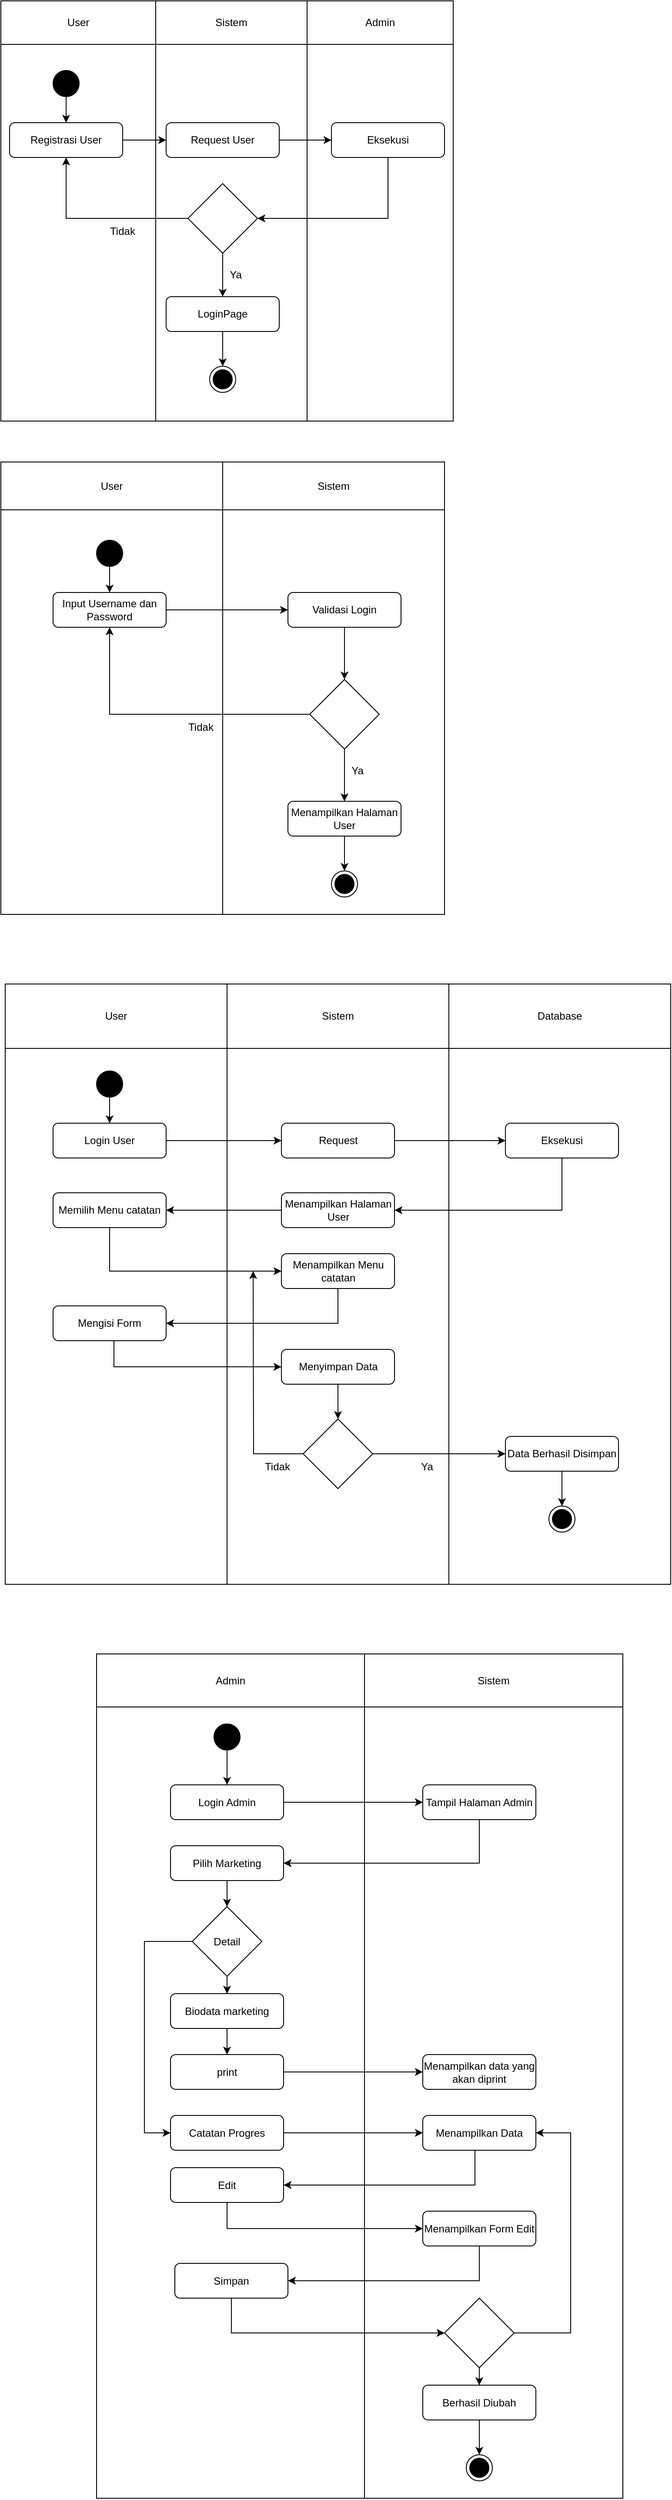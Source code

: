 <mxfile version="20.8.22" type="github">
  <diagram name="Page-1" id="qvWM1OvtlhQg1NueCVtJ">
    <mxGraphModel dx="1572" dy="723" grid="1" gridSize="10" guides="1" tooltips="1" connect="1" arrows="1" fold="1" page="1" pageScale="1" pageWidth="850" pageHeight="1100" math="0" shadow="0">
      <root>
        <mxCell id="0" />
        <mxCell id="1" parent="0" />
        <mxCell id="56UlqeOueoB-I-3EqVoc-29" value="" style="shape=table;startSize=0;container=1;collapsible=0;childLayout=tableLayout;" parent="1" vertex="1">
          <mxGeometry width="520" height="483" as="geometry" />
        </mxCell>
        <mxCell id="56UlqeOueoB-I-3EqVoc-30" value="" style="shape=tableRow;horizontal=0;startSize=0;swimlaneHead=0;swimlaneBody=0;strokeColor=inherit;top=0;left=0;bottom=0;right=0;collapsible=0;dropTarget=0;fillColor=none;points=[[0,0.5],[1,0.5]];portConstraint=eastwest;" parent="56UlqeOueoB-I-3EqVoc-29" vertex="1">
          <mxGeometry width="520" height="50" as="geometry" />
        </mxCell>
        <mxCell id="56UlqeOueoB-I-3EqVoc-31" value="User" style="shape=partialRectangle;html=1;whiteSpace=wrap;connectable=0;strokeColor=inherit;overflow=hidden;fillColor=none;top=0;left=0;bottom=0;right=0;pointerEvents=1;" parent="56UlqeOueoB-I-3EqVoc-30" vertex="1">
          <mxGeometry width="178" height="50" as="geometry">
            <mxRectangle width="178" height="50" as="alternateBounds" />
          </mxGeometry>
        </mxCell>
        <mxCell id="56UlqeOueoB-I-3EqVoc-32" value="Sistem" style="shape=partialRectangle;html=1;whiteSpace=wrap;connectable=0;strokeColor=inherit;overflow=hidden;fillColor=none;top=0;left=0;bottom=0;right=0;pointerEvents=1;" parent="56UlqeOueoB-I-3EqVoc-30" vertex="1">
          <mxGeometry x="178" width="174" height="50" as="geometry">
            <mxRectangle width="174" height="50" as="alternateBounds" />
          </mxGeometry>
        </mxCell>
        <mxCell id="56UlqeOueoB-I-3EqVoc-33" value="Admin" style="shape=partialRectangle;html=1;whiteSpace=wrap;connectable=0;strokeColor=inherit;overflow=hidden;fillColor=none;top=0;left=0;bottom=0;right=0;pointerEvents=1;" parent="56UlqeOueoB-I-3EqVoc-30" vertex="1">
          <mxGeometry x="352" width="168" height="50" as="geometry">
            <mxRectangle width="168" height="50" as="alternateBounds" />
          </mxGeometry>
        </mxCell>
        <mxCell id="56UlqeOueoB-I-3EqVoc-34" value="" style="shape=tableRow;horizontal=0;startSize=0;swimlaneHead=0;swimlaneBody=0;strokeColor=inherit;top=0;left=0;bottom=0;right=0;collapsible=0;dropTarget=0;fillColor=none;points=[[0,0.5],[1,0.5]];portConstraint=eastwest;" parent="56UlqeOueoB-I-3EqVoc-29" vertex="1">
          <mxGeometry y="50" width="520" height="433" as="geometry" />
        </mxCell>
        <mxCell id="56UlqeOueoB-I-3EqVoc-35" value="" style="shape=partialRectangle;html=1;whiteSpace=wrap;connectable=0;strokeColor=inherit;overflow=hidden;fillColor=none;top=0;left=0;bottom=0;right=0;pointerEvents=1;" parent="56UlqeOueoB-I-3EqVoc-34" vertex="1">
          <mxGeometry width="178" height="433" as="geometry">
            <mxRectangle width="178" height="433" as="alternateBounds" />
          </mxGeometry>
        </mxCell>
        <mxCell id="56UlqeOueoB-I-3EqVoc-36" value="" style="shape=partialRectangle;html=1;whiteSpace=wrap;connectable=0;strokeColor=inherit;overflow=hidden;fillColor=none;top=0;left=0;bottom=0;right=0;pointerEvents=1;" parent="56UlqeOueoB-I-3EqVoc-34" vertex="1">
          <mxGeometry x="178" width="174" height="433" as="geometry">
            <mxRectangle width="174" height="433" as="alternateBounds" />
          </mxGeometry>
        </mxCell>
        <mxCell id="56UlqeOueoB-I-3EqVoc-37" value="" style="shape=partialRectangle;html=1;whiteSpace=wrap;connectable=0;strokeColor=inherit;overflow=hidden;fillColor=none;top=0;left=0;bottom=0;right=0;pointerEvents=1;" parent="56UlqeOueoB-I-3EqVoc-34" vertex="1">
          <mxGeometry x="352" width="168" height="433" as="geometry">
            <mxRectangle width="168" height="433" as="alternateBounds" />
          </mxGeometry>
        </mxCell>
        <mxCell id="56UlqeOueoB-I-3EqVoc-42" style="edgeStyle=orthogonalEdgeStyle;rounded=0;orthogonalLoop=1;jettySize=auto;html=1;exitX=0.5;exitY=1;exitDx=0;exitDy=0;entryX=0.5;entryY=0;entryDx=0;entryDy=0;" parent="1" source="56UlqeOueoB-I-3EqVoc-38" target="56UlqeOueoB-I-3EqVoc-41" edge="1">
          <mxGeometry relative="1" as="geometry" />
        </mxCell>
        <mxCell id="56UlqeOueoB-I-3EqVoc-38" value="" style="ellipse;fillColor=strokeColor;" parent="1" vertex="1">
          <mxGeometry x="60" y="80" width="30" height="30" as="geometry" />
        </mxCell>
        <mxCell id="56UlqeOueoB-I-3EqVoc-47" style="edgeStyle=orthogonalEdgeStyle;rounded=0;orthogonalLoop=1;jettySize=auto;html=1;exitX=1;exitY=0.5;exitDx=0;exitDy=0;entryX=0;entryY=0.5;entryDx=0;entryDy=0;" parent="1" source="56UlqeOueoB-I-3EqVoc-41" target="56UlqeOueoB-I-3EqVoc-46" edge="1">
          <mxGeometry relative="1" as="geometry" />
        </mxCell>
        <mxCell id="56UlqeOueoB-I-3EqVoc-41" value="Registrasi User" style="rounded=1;whiteSpace=wrap;html=1;" parent="1" vertex="1">
          <mxGeometry x="10" y="140" width="130" height="40" as="geometry" />
        </mxCell>
        <mxCell id="56UlqeOueoB-I-3EqVoc-49" style="edgeStyle=orthogonalEdgeStyle;rounded=0;orthogonalLoop=1;jettySize=auto;html=1;exitX=1;exitY=0.5;exitDx=0;exitDy=0;entryX=0;entryY=0.5;entryDx=0;entryDy=0;" parent="1" source="56UlqeOueoB-I-3EqVoc-46" target="56UlqeOueoB-I-3EqVoc-48" edge="1">
          <mxGeometry relative="1" as="geometry" />
        </mxCell>
        <mxCell id="56UlqeOueoB-I-3EqVoc-46" value="Request User" style="rounded=1;whiteSpace=wrap;html=1;" parent="1" vertex="1">
          <mxGeometry x="190" y="140" width="130" height="40" as="geometry" />
        </mxCell>
        <mxCell id="56UlqeOueoB-I-3EqVoc-51" style="edgeStyle=orthogonalEdgeStyle;rounded=0;orthogonalLoop=1;jettySize=auto;html=1;exitX=0.5;exitY=1;exitDx=0;exitDy=0;entryX=1;entryY=0.5;entryDx=0;entryDy=0;" parent="1" source="56UlqeOueoB-I-3EqVoc-48" target="56UlqeOueoB-I-3EqVoc-50" edge="1">
          <mxGeometry relative="1" as="geometry" />
        </mxCell>
        <mxCell id="56UlqeOueoB-I-3EqVoc-48" value="Eksekusi" style="rounded=1;whiteSpace=wrap;html=1;" parent="1" vertex="1">
          <mxGeometry x="380" y="140" width="130" height="40" as="geometry" />
        </mxCell>
        <mxCell id="56UlqeOueoB-I-3EqVoc-52" style="edgeStyle=orthogonalEdgeStyle;rounded=0;orthogonalLoop=1;jettySize=auto;html=1;exitX=0;exitY=0.5;exitDx=0;exitDy=0;entryX=0.5;entryY=1;entryDx=0;entryDy=0;" parent="1" source="56UlqeOueoB-I-3EqVoc-50" target="56UlqeOueoB-I-3EqVoc-41" edge="1">
          <mxGeometry relative="1" as="geometry" />
        </mxCell>
        <mxCell id="56UlqeOueoB-I-3EqVoc-54" style="edgeStyle=orthogonalEdgeStyle;rounded=0;orthogonalLoop=1;jettySize=auto;html=1;exitX=0.5;exitY=1;exitDx=0;exitDy=0;entryX=0.5;entryY=0;entryDx=0;entryDy=0;" parent="1" source="56UlqeOueoB-I-3EqVoc-50" target="56UlqeOueoB-I-3EqVoc-57" edge="1">
          <mxGeometry relative="1" as="geometry">
            <mxPoint x="255" y="350" as="targetPoint" />
          </mxGeometry>
        </mxCell>
        <mxCell id="56UlqeOueoB-I-3EqVoc-50" value="" style="rhombus;whiteSpace=wrap;html=1;" parent="1" vertex="1">
          <mxGeometry x="215" y="210" width="80" height="80" as="geometry" />
        </mxCell>
        <mxCell id="56UlqeOueoB-I-3EqVoc-55" value="Ya" style="text;html=1;strokeColor=none;fillColor=none;align=center;verticalAlign=middle;whiteSpace=wrap;rounded=0;" parent="1" vertex="1">
          <mxGeometry x="240" y="300" width="60" height="30" as="geometry" />
        </mxCell>
        <mxCell id="56UlqeOueoB-I-3EqVoc-56" value="Tidak" style="text;html=1;strokeColor=none;fillColor=none;align=center;verticalAlign=middle;whiteSpace=wrap;rounded=0;" parent="1" vertex="1">
          <mxGeometry x="110" y="250" width="60" height="30" as="geometry" />
        </mxCell>
        <mxCell id="56UlqeOueoB-I-3EqVoc-59" style="edgeStyle=orthogonalEdgeStyle;rounded=0;orthogonalLoop=1;jettySize=auto;html=1;exitX=0.5;exitY=1;exitDx=0;exitDy=0;entryX=0.5;entryY=0;entryDx=0;entryDy=0;" parent="1" source="56UlqeOueoB-I-3EqVoc-57" target="56UlqeOueoB-I-3EqVoc-58" edge="1">
          <mxGeometry relative="1" as="geometry" />
        </mxCell>
        <mxCell id="56UlqeOueoB-I-3EqVoc-57" value="LoginPage" style="rounded=1;whiteSpace=wrap;html=1;" parent="1" vertex="1">
          <mxGeometry x="190" y="340" width="130" height="40" as="geometry" />
        </mxCell>
        <mxCell id="56UlqeOueoB-I-3EqVoc-58" value="" style="ellipse;html=1;shape=endState;fillColor=strokeColor;" parent="1" vertex="1">
          <mxGeometry x="240" y="420" width="30" height="30" as="geometry" />
        </mxCell>
        <mxCell id="uEY4NltsGnFyYY0y2aG_-11" value="" style="shape=table;startSize=0;container=1;collapsible=0;childLayout=tableLayout;" parent="1" vertex="1">
          <mxGeometry y="530" width="510" height="520" as="geometry" />
        </mxCell>
        <mxCell id="uEY4NltsGnFyYY0y2aG_-12" value="" style="shape=tableRow;horizontal=0;startSize=0;swimlaneHead=0;swimlaneBody=0;strokeColor=inherit;top=0;left=0;bottom=0;right=0;collapsible=0;dropTarget=0;fillColor=none;points=[[0,0.5],[1,0.5]];portConstraint=eastwest;" parent="uEY4NltsGnFyYY0y2aG_-11" vertex="1">
          <mxGeometry width="510" height="55" as="geometry" />
        </mxCell>
        <mxCell id="uEY4NltsGnFyYY0y2aG_-13" value="User" style="shape=partialRectangle;html=1;whiteSpace=wrap;connectable=0;strokeColor=inherit;overflow=hidden;fillColor=none;top=0;left=0;bottom=0;right=0;pointerEvents=1;" parent="uEY4NltsGnFyYY0y2aG_-12" vertex="1">
          <mxGeometry width="255" height="55" as="geometry">
            <mxRectangle width="255" height="55" as="alternateBounds" />
          </mxGeometry>
        </mxCell>
        <mxCell id="uEY4NltsGnFyYY0y2aG_-14" value="Sistem" style="shape=partialRectangle;html=1;whiteSpace=wrap;connectable=0;strokeColor=inherit;overflow=hidden;fillColor=none;top=0;left=0;bottom=0;right=0;pointerEvents=1;" parent="uEY4NltsGnFyYY0y2aG_-12" vertex="1">
          <mxGeometry x="255" width="255" height="55" as="geometry">
            <mxRectangle width="255" height="55" as="alternateBounds" />
          </mxGeometry>
        </mxCell>
        <mxCell id="uEY4NltsGnFyYY0y2aG_-15" value="" style="shape=tableRow;horizontal=0;startSize=0;swimlaneHead=0;swimlaneBody=0;strokeColor=inherit;top=0;left=0;bottom=0;right=0;collapsible=0;dropTarget=0;fillColor=none;points=[[0,0.5],[1,0.5]];portConstraint=eastwest;" parent="uEY4NltsGnFyYY0y2aG_-11" vertex="1">
          <mxGeometry y="55" width="510" height="465" as="geometry" />
        </mxCell>
        <mxCell id="uEY4NltsGnFyYY0y2aG_-16" value="" style="shape=partialRectangle;html=1;whiteSpace=wrap;connectable=0;strokeColor=inherit;overflow=hidden;fillColor=none;top=0;left=0;bottom=0;right=0;pointerEvents=1;" parent="uEY4NltsGnFyYY0y2aG_-15" vertex="1">
          <mxGeometry width="255" height="465" as="geometry">
            <mxRectangle width="255" height="465" as="alternateBounds" />
          </mxGeometry>
        </mxCell>
        <mxCell id="uEY4NltsGnFyYY0y2aG_-17" value="" style="shape=partialRectangle;html=1;whiteSpace=wrap;connectable=0;strokeColor=inherit;overflow=hidden;fillColor=none;top=0;left=0;bottom=0;right=0;pointerEvents=1;" parent="uEY4NltsGnFyYY0y2aG_-15" vertex="1">
          <mxGeometry x="255" width="255" height="465" as="geometry">
            <mxRectangle width="255" height="465" as="alternateBounds" />
          </mxGeometry>
        </mxCell>
        <mxCell id="uEY4NltsGnFyYY0y2aG_-20" style="edgeStyle=orthogonalEdgeStyle;rounded=0;orthogonalLoop=1;jettySize=auto;html=1;exitX=0.5;exitY=1;exitDx=0;exitDy=0;entryX=0.5;entryY=0;entryDx=0;entryDy=0;" parent="1" source="uEY4NltsGnFyYY0y2aG_-18" target="uEY4NltsGnFyYY0y2aG_-19" edge="1">
          <mxGeometry relative="1" as="geometry" />
        </mxCell>
        <mxCell id="uEY4NltsGnFyYY0y2aG_-18" value="" style="ellipse;fillColor=strokeColor;" parent="1" vertex="1">
          <mxGeometry x="110" y="620" width="30" height="30" as="geometry" />
        </mxCell>
        <mxCell id="uEY4NltsGnFyYY0y2aG_-19" value="Input Username dan Password" style="rounded=1;whiteSpace=wrap;html=1;" parent="1" vertex="1">
          <mxGeometry x="60" y="680" width="130" height="40" as="geometry" />
        </mxCell>
        <mxCell id="uEY4NltsGnFyYY0y2aG_-24" style="edgeStyle=orthogonalEdgeStyle;rounded=0;orthogonalLoop=1;jettySize=auto;html=1;exitX=1;exitY=0.5;exitDx=0;exitDy=0;" parent="1" source="uEY4NltsGnFyYY0y2aG_-19" target="uEY4NltsGnFyYY0y2aG_-23" edge="1">
          <mxGeometry relative="1" as="geometry">
            <mxPoint x="190" y="780" as="sourcePoint" />
          </mxGeometry>
        </mxCell>
        <mxCell id="uEY4NltsGnFyYY0y2aG_-26" style="edgeStyle=orthogonalEdgeStyle;rounded=0;orthogonalLoop=1;jettySize=auto;html=1;exitX=0.5;exitY=1;exitDx=0;exitDy=0;" parent="1" source="uEY4NltsGnFyYY0y2aG_-23" target="uEY4NltsGnFyYY0y2aG_-25" edge="1">
          <mxGeometry relative="1" as="geometry" />
        </mxCell>
        <mxCell id="uEY4NltsGnFyYY0y2aG_-23" value="Validasi Login" style="rounded=1;whiteSpace=wrap;html=1;" parent="1" vertex="1">
          <mxGeometry x="330" y="680" width="130" height="40" as="geometry" />
        </mxCell>
        <mxCell id="uEY4NltsGnFyYY0y2aG_-27" style="edgeStyle=orthogonalEdgeStyle;rounded=0;orthogonalLoop=1;jettySize=auto;html=1;exitX=0;exitY=0.5;exitDx=0;exitDy=0;entryX=0.5;entryY=1;entryDx=0;entryDy=0;" parent="1" source="uEY4NltsGnFyYY0y2aG_-25" target="uEY4NltsGnFyYY0y2aG_-19" edge="1">
          <mxGeometry relative="1" as="geometry" />
        </mxCell>
        <mxCell id="uEY4NltsGnFyYY0y2aG_-29" style="edgeStyle=orthogonalEdgeStyle;rounded=0;orthogonalLoop=1;jettySize=auto;html=1;exitX=0.5;exitY=1;exitDx=0;exitDy=0;entryX=0.5;entryY=0;entryDx=0;entryDy=0;" parent="1" source="uEY4NltsGnFyYY0y2aG_-25" target="uEY4NltsGnFyYY0y2aG_-28" edge="1">
          <mxGeometry relative="1" as="geometry" />
        </mxCell>
        <mxCell id="uEY4NltsGnFyYY0y2aG_-25" value="" style="rhombus;whiteSpace=wrap;html=1;" parent="1" vertex="1">
          <mxGeometry x="355" y="780" width="80" height="80" as="geometry" />
        </mxCell>
        <mxCell id="hxMTRhEPYF77uvNA8j2I-38" style="edgeStyle=orthogonalEdgeStyle;rounded=0;orthogonalLoop=1;jettySize=auto;html=1;entryX=0.5;entryY=0;entryDx=0;entryDy=0;" edge="1" parent="1" source="uEY4NltsGnFyYY0y2aG_-28" target="hxMTRhEPYF77uvNA8j2I-37">
          <mxGeometry relative="1" as="geometry" />
        </mxCell>
        <mxCell id="uEY4NltsGnFyYY0y2aG_-28" value="Menampilkan Halaman User" style="rounded=1;whiteSpace=wrap;html=1;" parent="1" vertex="1">
          <mxGeometry x="330" y="920" width="130" height="40" as="geometry" />
        </mxCell>
        <mxCell id="uEY4NltsGnFyYY0y2aG_-30" value="Tidak" style="text;html=1;strokeColor=none;fillColor=none;align=center;verticalAlign=middle;whiteSpace=wrap;rounded=0;" parent="1" vertex="1">
          <mxGeometry x="200" y="820" width="60" height="30" as="geometry" />
        </mxCell>
        <mxCell id="uEY4NltsGnFyYY0y2aG_-31" value="Ya" style="text;html=1;strokeColor=none;fillColor=none;align=center;verticalAlign=middle;whiteSpace=wrap;rounded=0;" parent="1" vertex="1">
          <mxGeometry x="380" y="870" width="60" height="30" as="geometry" />
        </mxCell>
        <mxCell id="hxMTRhEPYF77uvNA8j2I-2" value="" style="shape=table;startSize=0;container=1;collapsible=0;childLayout=tableLayout;shadow=0;" vertex="1" parent="1">
          <mxGeometry x="5" y="1130" width="765" height="690" as="geometry" />
        </mxCell>
        <mxCell id="hxMTRhEPYF77uvNA8j2I-3" value="" style="shape=tableRow;horizontal=0;startSize=0;swimlaneHead=0;swimlaneBody=0;strokeColor=inherit;top=0;left=0;bottom=0;right=0;collapsible=0;dropTarget=0;fillColor=none;points=[[0,0.5],[1,0.5]];portConstraint=eastwest;shadow=0;" vertex="1" parent="hxMTRhEPYF77uvNA8j2I-2">
          <mxGeometry width="765" height="74" as="geometry" />
        </mxCell>
        <mxCell id="hxMTRhEPYF77uvNA8j2I-4" value="User" style="shape=partialRectangle;html=1;whiteSpace=wrap;connectable=0;strokeColor=inherit;overflow=hidden;fillColor=none;top=0;left=0;bottom=0;right=0;pointerEvents=1;shadow=0;" vertex="1" parent="hxMTRhEPYF77uvNA8j2I-3">
          <mxGeometry width="255" height="74" as="geometry">
            <mxRectangle width="255" height="74" as="alternateBounds" />
          </mxGeometry>
        </mxCell>
        <mxCell id="hxMTRhEPYF77uvNA8j2I-5" value="Sistem" style="shape=partialRectangle;html=1;whiteSpace=wrap;connectable=0;strokeColor=inherit;overflow=hidden;fillColor=none;top=0;left=0;bottom=0;right=0;pointerEvents=1;shadow=0;" vertex="1" parent="hxMTRhEPYF77uvNA8j2I-3">
          <mxGeometry x="255" width="255" height="74" as="geometry">
            <mxRectangle width="255" height="74" as="alternateBounds" />
          </mxGeometry>
        </mxCell>
        <mxCell id="hxMTRhEPYF77uvNA8j2I-12" value="Database" style="shape=partialRectangle;html=1;whiteSpace=wrap;connectable=0;strokeColor=inherit;overflow=hidden;fillColor=none;top=0;left=0;bottom=0;right=0;pointerEvents=1;shadow=0;" vertex="1" parent="hxMTRhEPYF77uvNA8j2I-3">
          <mxGeometry x="510" width="255" height="74" as="geometry">
            <mxRectangle width="255" height="74" as="alternateBounds" />
          </mxGeometry>
        </mxCell>
        <mxCell id="hxMTRhEPYF77uvNA8j2I-6" value="" style="shape=tableRow;horizontal=0;startSize=0;swimlaneHead=0;swimlaneBody=0;strokeColor=inherit;top=0;left=0;bottom=0;right=0;collapsible=0;dropTarget=0;fillColor=none;points=[[0,0.5],[1,0.5]];portConstraint=eastwest;shadow=0;" vertex="1" parent="hxMTRhEPYF77uvNA8j2I-2">
          <mxGeometry y="74" width="765" height="616" as="geometry" />
        </mxCell>
        <mxCell id="hxMTRhEPYF77uvNA8j2I-7" value="" style="shape=partialRectangle;html=1;whiteSpace=wrap;connectable=0;strokeColor=inherit;overflow=hidden;fillColor=none;top=0;left=0;bottom=0;right=0;pointerEvents=1;shadow=0;" vertex="1" parent="hxMTRhEPYF77uvNA8j2I-6">
          <mxGeometry width="255" height="616" as="geometry">
            <mxRectangle width="255" height="616" as="alternateBounds" />
          </mxGeometry>
        </mxCell>
        <mxCell id="hxMTRhEPYF77uvNA8j2I-8" value="" style="shape=partialRectangle;html=1;whiteSpace=wrap;connectable=0;strokeColor=inherit;overflow=hidden;fillColor=none;top=0;left=0;bottom=0;right=0;pointerEvents=1;shadow=0;" vertex="1" parent="hxMTRhEPYF77uvNA8j2I-6">
          <mxGeometry x="255" width="255" height="616" as="geometry">
            <mxRectangle width="255" height="616" as="alternateBounds" />
          </mxGeometry>
        </mxCell>
        <mxCell id="hxMTRhEPYF77uvNA8j2I-13" style="shape=partialRectangle;html=1;whiteSpace=wrap;connectable=0;strokeColor=inherit;overflow=hidden;fillColor=none;top=0;left=0;bottom=0;right=0;pointerEvents=1;shadow=0;" vertex="1" parent="hxMTRhEPYF77uvNA8j2I-6">
          <mxGeometry x="510" width="255" height="616" as="geometry">
            <mxRectangle width="255" height="616" as="alternateBounds" />
          </mxGeometry>
        </mxCell>
        <mxCell id="hxMTRhEPYF77uvNA8j2I-11" style="edgeStyle=orthogonalEdgeStyle;rounded=0;orthogonalLoop=1;jettySize=auto;html=1;exitX=0.5;exitY=1;exitDx=0;exitDy=0;entryX=0.5;entryY=0;entryDx=0;entryDy=0;shadow=0;" edge="1" parent="1" source="hxMTRhEPYF77uvNA8j2I-9" target="hxMTRhEPYF77uvNA8j2I-10">
          <mxGeometry relative="1" as="geometry" />
        </mxCell>
        <mxCell id="hxMTRhEPYF77uvNA8j2I-9" value="" style="ellipse;fillColor=strokeColor;shadow=0;" vertex="1" parent="1">
          <mxGeometry x="110" y="1230" width="30" height="30" as="geometry" />
        </mxCell>
        <mxCell id="hxMTRhEPYF77uvNA8j2I-15" style="edgeStyle=orthogonalEdgeStyle;rounded=0;orthogonalLoop=1;jettySize=auto;html=1;exitX=1;exitY=0.5;exitDx=0;exitDy=0;shadow=0;" edge="1" parent="1" source="hxMTRhEPYF77uvNA8j2I-10" target="hxMTRhEPYF77uvNA8j2I-14">
          <mxGeometry relative="1" as="geometry" />
        </mxCell>
        <mxCell id="hxMTRhEPYF77uvNA8j2I-10" value="Login User" style="rounded=1;whiteSpace=wrap;html=1;shadow=0;" vertex="1" parent="1">
          <mxGeometry x="60" y="1290" width="130" height="40" as="geometry" />
        </mxCell>
        <mxCell id="hxMTRhEPYF77uvNA8j2I-17" style="edgeStyle=orthogonalEdgeStyle;rounded=0;orthogonalLoop=1;jettySize=auto;html=1;entryX=0;entryY=0.5;entryDx=0;entryDy=0;shadow=0;" edge="1" parent="1" source="hxMTRhEPYF77uvNA8j2I-14" target="hxMTRhEPYF77uvNA8j2I-16">
          <mxGeometry relative="1" as="geometry" />
        </mxCell>
        <mxCell id="hxMTRhEPYF77uvNA8j2I-14" value="Request" style="rounded=1;whiteSpace=wrap;html=1;shadow=0;" vertex="1" parent="1">
          <mxGeometry x="322.5" y="1290" width="130" height="40" as="geometry" />
        </mxCell>
        <mxCell id="hxMTRhEPYF77uvNA8j2I-19" style="edgeStyle=orthogonalEdgeStyle;rounded=0;orthogonalLoop=1;jettySize=auto;html=1;entryX=1;entryY=0.5;entryDx=0;entryDy=0;shadow=0;" edge="1" parent="1" source="hxMTRhEPYF77uvNA8j2I-16" target="hxMTRhEPYF77uvNA8j2I-18">
          <mxGeometry relative="1" as="geometry">
            <Array as="points">
              <mxPoint x="645" y="1390" />
            </Array>
          </mxGeometry>
        </mxCell>
        <mxCell id="hxMTRhEPYF77uvNA8j2I-16" value="Eksekusi" style="rounded=1;whiteSpace=wrap;html=1;shadow=0;" vertex="1" parent="1">
          <mxGeometry x="580" y="1290" width="130" height="40" as="geometry" />
        </mxCell>
        <mxCell id="hxMTRhEPYF77uvNA8j2I-21" style="edgeStyle=orthogonalEdgeStyle;rounded=0;orthogonalLoop=1;jettySize=auto;html=1;exitX=0;exitY=0.5;exitDx=0;exitDy=0;entryX=1;entryY=0.5;entryDx=0;entryDy=0;shadow=0;" edge="1" parent="1" source="hxMTRhEPYF77uvNA8j2I-18" target="hxMTRhEPYF77uvNA8j2I-20">
          <mxGeometry relative="1" as="geometry" />
        </mxCell>
        <mxCell id="hxMTRhEPYF77uvNA8j2I-18" value="Menampilkan Halaman User" style="rounded=1;whiteSpace=wrap;html=1;shadow=0;" vertex="1" parent="1">
          <mxGeometry x="322.5" y="1370" width="130" height="40" as="geometry" />
        </mxCell>
        <mxCell id="hxMTRhEPYF77uvNA8j2I-23" style="edgeStyle=orthogonalEdgeStyle;rounded=0;orthogonalLoop=1;jettySize=auto;html=1;entryX=0;entryY=0.5;entryDx=0;entryDy=0;shadow=0;" edge="1" parent="1" source="hxMTRhEPYF77uvNA8j2I-20" target="hxMTRhEPYF77uvNA8j2I-22">
          <mxGeometry relative="1" as="geometry">
            <Array as="points">
              <mxPoint x="125" y="1460" />
            </Array>
          </mxGeometry>
        </mxCell>
        <mxCell id="hxMTRhEPYF77uvNA8j2I-20" value="Memilih Menu catatan" style="rounded=1;whiteSpace=wrap;html=1;shadow=0;" vertex="1" parent="1">
          <mxGeometry x="60" y="1370" width="130" height="40" as="geometry" />
        </mxCell>
        <mxCell id="hxMTRhEPYF77uvNA8j2I-25" style="edgeStyle=orthogonalEdgeStyle;rounded=0;orthogonalLoop=1;jettySize=auto;html=1;exitX=0.5;exitY=1;exitDx=0;exitDy=0;entryX=1;entryY=0.5;entryDx=0;entryDy=0;shadow=0;" edge="1" parent="1" source="hxMTRhEPYF77uvNA8j2I-22" target="hxMTRhEPYF77uvNA8j2I-24">
          <mxGeometry relative="1" as="geometry" />
        </mxCell>
        <mxCell id="hxMTRhEPYF77uvNA8j2I-22" value="Menampilkan Menu catatan" style="rounded=1;whiteSpace=wrap;html=1;shadow=0;" vertex="1" parent="1">
          <mxGeometry x="322.5" y="1440" width="130" height="40" as="geometry" />
        </mxCell>
        <mxCell id="hxMTRhEPYF77uvNA8j2I-27" style="edgeStyle=orthogonalEdgeStyle;rounded=0;orthogonalLoop=1;jettySize=auto;html=1;entryX=0;entryY=0.5;entryDx=0;entryDy=0;shadow=0;" edge="1" parent="1" source="hxMTRhEPYF77uvNA8j2I-24" target="hxMTRhEPYF77uvNA8j2I-28">
          <mxGeometry relative="1" as="geometry">
            <Array as="points">
              <mxPoint x="130" y="1570" />
            </Array>
          </mxGeometry>
        </mxCell>
        <mxCell id="hxMTRhEPYF77uvNA8j2I-24" value="Mengisi Form" style="rounded=1;whiteSpace=wrap;html=1;shadow=0;" vertex="1" parent="1">
          <mxGeometry x="60" y="1500" width="130" height="40" as="geometry" />
        </mxCell>
        <mxCell id="hxMTRhEPYF77uvNA8j2I-30" style="edgeStyle=orthogonalEdgeStyle;rounded=0;orthogonalLoop=1;jettySize=auto;html=1;shadow=0;" edge="1" parent="1" source="hxMTRhEPYF77uvNA8j2I-26">
          <mxGeometry relative="1" as="geometry">
            <mxPoint x="290" y="1460" as="targetPoint" />
          </mxGeometry>
        </mxCell>
        <mxCell id="hxMTRhEPYF77uvNA8j2I-32" style="edgeStyle=orthogonalEdgeStyle;rounded=0;orthogonalLoop=1;jettySize=auto;html=1;shadow=0;" edge="1" parent="1" source="hxMTRhEPYF77uvNA8j2I-26" target="hxMTRhEPYF77uvNA8j2I-31">
          <mxGeometry relative="1" as="geometry" />
        </mxCell>
        <mxCell id="hxMTRhEPYF77uvNA8j2I-26" value="" style="rhombus;whiteSpace=wrap;html=1;shadow=0;" vertex="1" parent="1">
          <mxGeometry x="347.5" y="1630" width="80" height="80" as="geometry" />
        </mxCell>
        <mxCell id="hxMTRhEPYF77uvNA8j2I-29" style="edgeStyle=orthogonalEdgeStyle;rounded=0;orthogonalLoop=1;jettySize=auto;html=1;shadow=0;" edge="1" parent="1" source="hxMTRhEPYF77uvNA8j2I-28" target="hxMTRhEPYF77uvNA8j2I-26">
          <mxGeometry relative="1" as="geometry" />
        </mxCell>
        <mxCell id="hxMTRhEPYF77uvNA8j2I-28" value="Menyimpan Data" style="rounded=1;whiteSpace=wrap;html=1;shadow=0;" vertex="1" parent="1">
          <mxGeometry x="322.5" y="1550" width="130" height="40" as="geometry" />
        </mxCell>
        <mxCell id="hxMTRhEPYF77uvNA8j2I-34" style="edgeStyle=orthogonalEdgeStyle;rounded=0;orthogonalLoop=1;jettySize=auto;html=1;shadow=0;" edge="1" parent="1" source="hxMTRhEPYF77uvNA8j2I-31" target="hxMTRhEPYF77uvNA8j2I-33">
          <mxGeometry relative="1" as="geometry" />
        </mxCell>
        <mxCell id="hxMTRhEPYF77uvNA8j2I-31" value="Data Berhasil Disimpan" style="rounded=1;whiteSpace=wrap;html=1;shadow=0;" vertex="1" parent="1">
          <mxGeometry x="580" y="1650" width="130" height="40" as="geometry" />
        </mxCell>
        <mxCell id="hxMTRhEPYF77uvNA8j2I-33" value="" style="ellipse;html=1;shape=endState;fillColor=strokeColor;shadow=0;" vertex="1" parent="1">
          <mxGeometry x="630" y="1730" width="30" height="30" as="geometry" />
        </mxCell>
        <mxCell id="hxMTRhEPYF77uvNA8j2I-35" value="Tidak" style="text;html=1;strokeColor=none;fillColor=none;align=center;verticalAlign=middle;whiteSpace=wrap;rounded=0;shadow=0;" vertex="1" parent="1">
          <mxGeometry x="287.5" y="1670" width="60" height="30" as="geometry" />
        </mxCell>
        <mxCell id="hxMTRhEPYF77uvNA8j2I-36" value="Ya" style="text;html=1;strokeColor=none;fillColor=none;align=center;verticalAlign=middle;whiteSpace=wrap;rounded=0;shadow=0;" vertex="1" parent="1">
          <mxGeometry x="460" y="1670" width="60" height="30" as="geometry" />
        </mxCell>
        <mxCell id="hxMTRhEPYF77uvNA8j2I-37" value="" style="ellipse;html=1;shape=endState;fillColor=strokeColor;" vertex="1" parent="1">
          <mxGeometry x="380" y="1000" width="30" height="30" as="geometry" />
        </mxCell>
        <mxCell id="hxMTRhEPYF77uvNA8j2I-39" value="" style="shape=table;startSize=0;container=1;collapsible=0;childLayout=tableLayout;" vertex="1" parent="1">
          <mxGeometry x="110" y="1900" width="605" height="970.5" as="geometry" />
        </mxCell>
        <mxCell id="hxMTRhEPYF77uvNA8j2I-40" value="" style="shape=tableRow;horizontal=0;startSize=0;swimlaneHead=0;swimlaneBody=0;strokeColor=inherit;top=0;left=0;bottom=0;right=0;collapsible=0;dropTarget=0;fillColor=none;points=[[0,0.5],[1,0.5]];portConstraint=eastwest;" vertex="1" parent="hxMTRhEPYF77uvNA8j2I-39">
          <mxGeometry width="605" height="61" as="geometry" />
        </mxCell>
        <mxCell id="hxMTRhEPYF77uvNA8j2I-41" value="Admin" style="shape=partialRectangle;html=1;whiteSpace=wrap;connectable=0;strokeColor=inherit;overflow=hidden;fillColor=none;top=0;left=0;bottom=0;right=0;pointerEvents=1;" vertex="1" parent="hxMTRhEPYF77uvNA8j2I-40">
          <mxGeometry width="308" height="61" as="geometry">
            <mxRectangle width="308" height="61" as="alternateBounds" />
          </mxGeometry>
        </mxCell>
        <mxCell id="hxMTRhEPYF77uvNA8j2I-42" value="Sistem" style="shape=partialRectangle;html=1;whiteSpace=wrap;connectable=0;strokeColor=inherit;overflow=hidden;fillColor=none;top=0;left=0;bottom=0;right=0;pointerEvents=1;" vertex="1" parent="hxMTRhEPYF77uvNA8j2I-40">
          <mxGeometry x="308" width="297" height="61" as="geometry">
            <mxRectangle width="297" height="61" as="alternateBounds" />
          </mxGeometry>
        </mxCell>
        <mxCell id="hxMTRhEPYF77uvNA8j2I-43" value="" style="shape=tableRow;horizontal=0;startSize=0;swimlaneHead=0;swimlaneBody=0;strokeColor=inherit;top=0;left=0;bottom=0;right=0;collapsible=0;dropTarget=0;fillColor=none;points=[[0,0.5],[1,0.5]];portConstraint=eastwest;" vertex="1" parent="hxMTRhEPYF77uvNA8j2I-39">
          <mxGeometry y="61" width="605" height="910" as="geometry" />
        </mxCell>
        <mxCell id="hxMTRhEPYF77uvNA8j2I-44" value="" style="shape=partialRectangle;html=1;whiteSpace=wrap;connectable=0;strokeColor=inherit;overflow=hidden;fillColor=none;top=0;left=0;bottom=0;right=0;pointerEvents=1;" vertex="1" parent="hxMTRhEPYF77uvNA8j2I-43">
          <mxGeometry width="308" height="910" as="geometry">
            <mxRectangle width="308" height="910" as="alternateBounds" />
          </mxGeometry>
        </mxCell>
        <mxCell id="hxMTRhEPYF77uvNA8j2I-45" value="" style="shape=partialRectangle;html=1;whiteSpace=wrap;connectable=0;strokeColor=inherit;overflow=hidden;fillColor=none;top=0;left=0;bottom=0;right=0;pointerEvents=1;" vertex="1" parent="hxMTRhEPYF77uvNA8j2I-43">
          <mxGeometry x="308" width="297" height="910" as="geometry">
            <mxRectangle width="297" height="910" as="alternateBounds" />
          </mxGeometry>
        </mxCell>
        <mxCell id="hxMTRhEPYF77uvNA8j2I-48" style="edgeStyle=orthogonalEdgeStyle;rounded=0;sketch=0;orthogonalLoop=1;jettySize=auto;html=1;exitX=1;exitY=0.5;exitDx=0;exitDy=0;entryX=0.667;entryY=0.5;entryDx=0;entryDy=0;entryPerimeter=0;shadow=0;" edge="1" parent="1" source="hxMTRhEPYF77uvNA8j2I-9" target="hxMTRhEPYF77uvNA8j2I-9">
          <mxGeometry relative="1" as="geometry" />
        </mxCell>
        <mxCell id="hxMTRhEPYF77uvNA8j2I-51" style="edgeStyle=orthogonalEdgeStyle;rounded=0;sketch=0;orthogonalLoop=1;jettySize=auto;html=1;shadow=0;" edge="1" parent="1" source="hxMTRhEPYF77uvNA8j2I-49" target="hxMTRhEPYF77uvNA8j2I-50">
          <mxGeometry relative="1" as="geometry" />
        </mxCell>
        <mxCell id="hxMTRhEPYF77uvNA8j2I-49" value="" style="ellipse;fillColor=strokeColor;shadow=0;" vertex="1" parent="1">
          <mxGeometry x="245" y="1980.5" width="30" height="30" as="geometry" />
        </mxCell>
        <mxCell id="hxMTRhEPYF77uvNA8j2I-53" style="edgeStyle=orthogonalEdgeStyle;rounded=0;sketch=0;orthogonalLoop=1;jettySize=auto;html=1;shadow=0;" edge="1" parent="1" source="hxMTRhEPYF77uvNA8j2I-50" target="hxMTRhEPYF77uvNA8j2I-52">
          <mxGeometry relative="1" as="geometry" />
        </mxCell>
        <mxCell id="hxMTRhEPYF77uvNA8j2I-50" value="Login Admin" style="rounded=1;whiteSpace=wrap;html=1;shadow=0;" vertex="1" parent="1">
          <mxGeometry x="195" y="2050.5" width="130" height="40" as="geometry" />
        </mxCell>
        <mxCell id="hxMTRhEPYF77uvNA8j2I-55" style="edgeStyle=orthogonalEdgeStyle;rounded=0;sketch=0;orthogonalLoop=1;jettySize=auto;html=1;entryX=1;entryY=0.5;entryDx=0;entryDy=0;shadow=0;" edge="1" parent="1" source="hxMTRhEPYF77uvNA8j2I-52" target="hxMTRhEPYF77uvNA8j2I-54">
          <mxGeometry relative="1" as="geometry">
            <Array as="points">
              <mxPoint x="550" y="2140.5" />
            </Array>
          </mxGeometry>
        </mxCell>
        <mxCell id="hxMTRhEPYF77uvNA8j2I-52" value="Tampil Halaman Admin" style="rounded=1;whiteSpace=wrap;html=1;shadow=0;" vertex="1" parent="1">
          <mxGeometry x="485" y="2050.5" width="130" height="40" as="geometry" />
        </mxCell>
        <mxCell id="hxMTRhEPYF77uvNA8j2I-59" style="edgeStyle=orthogonalEdgeStyle;rounded=0;sketch=0;orthogonalLoop=1;jettySize=auto;html=1;entryX=0.5;entryY=0;entryDx=0;entryDy=0;shadow=0;" edge="1" parent="1" source="hxMTRhEPYF77uvNA8j2I-54">
          <mxGeometry relative="1" as="geometry">
            <mxPoint x="260" y="2190.5" as="targetPoint" />
          </mxGeometry>
        </mxCell>
        <mxCell id="hxMTRhEPYF77uvNA8j2I-54" value="Pilih Marketing" style="rounded=1;whiteSpace=wrap;html=1;shadow=0;" vertex="1" parent="1">
          <mxGeometry x="195" y="2120.5" width="130" height="40" as="geometry" />
        </mxCell>
        <mxCell id="hxMTRhEPYF77uvNA8j2I-58" style="edgeStyle=orthogonalEdgeStyle;rounded=0;sketch=0;orthogonalLoop=1;jettySize=auto;html=1;shadow=0;entryX=0.5;entryY=0;entryDx=0;entryDy=0;" edge="1" parent="1" source="hxMTRhEPYF77uvNA8j2I-62" target="hxMTRhEPYF77uvNA8j2I-60">
          <mxGeometry relative="1" as="geometry">
            <mxPoint x="325" y="2210.5" as="sourcePoint" />
            <Array as="points" />
          </mxGeometry>
        </mxCell>
        <mxCell id="hxMTRhEPYF77uvNA8j2I-57" value="Menampilkan data yang akan diprint" style="rounded=1;whiteSpace=wrap;html=1;shadow=0;" vertex="1" parent="1">
          <mxGeometry x="485" y="2360.5" width="130" height="40" as="geometry" />
        </mxCell>
        <mxCell id="hxMTRhEPYF77uvNA8j2I-69" style="edgeStyle=orthogonalEdgeStyle;rounded=0;sketch=0;orthogonalLoop=1;jettySize=auto;html=1;shadow=0;" edge="1" parent="1" source="hxMTRhEPYF77uvNA8j2I-70" target="hxMTRhEPYF77uvNA8j2I-57">
          <mxGeometry relative="1" as="geometry">
            <Array as="points">
              <mxPoint x="550" y="2380.5" />
            </Array>
          </mxGeometry>
        </mxCell>
        <mxCell id="hxMTRhEPYF77uvNA8j2I-71" style="edgeStyle=orthogonalEdgeStyle;rounded=0;sketch=0;orthogonalLoop=1;jettySize=auto;html=1;shadow=0;" edge="1" parent="1" source="hxMTRhEPYF77uvNA8j2I-60" target="hxMTRhEPYF77uvNA8j2I-70">
          <mxGeometry relative="1" as="geometry" />
        </mxCell>
        <mxCell id="hxMTRhEPYF77uvNA8j2I-60" value="Biodata marketing" style="rounded=1;whiteSpace=wrap;html=1;shadow=0;" vertex="1" parent="1">
          <mxGeometry x="195" y="2290.5" width="130" height="40" as="geometry" />
        </mxCell>
        <mxCell id="hxMTRhEPYF77uvNA8j2I-74" style="edgeStyle=orthogonalEdgeStyle;rounded=0;sketch=0;orthogonalLoop=1;jettySize=auto;html=1;entryX=0;entryY=0.5;entryDx=0;entryDy=0;shadow=0;" edge="1" parent="1" source="hxMTRhEPYF77uvNA8j2I-62" target="hxMTRhEPYF77uvNA8j2I-72">
          <mxGeometry relative="1" as="geometry">
            <Array as="points">
              <mxPoint x="165" y="2230.5" />
              <mxPoint x="165" y="2450.5" />
            </Array>
          </mxGeometry>
        </mxCell>
        <mxCell id="hxMTRhEPYF77uvNA8j2I-62" value="Detail" style="rhombus;whiteSpace=wrap;html=1;shadow=0;" vertex="1" parent="1">
          <mxGeometry x="220" y="2190.5" width="80" height="80" as="geometry" />
        </mxCell>
        <mxCell id="hxMTRhEPYF77uvNA8j2I-77" style="edgeStyle=orthogonalEdgeStyle;rounded=0;sketch=0;orthogonalLoop=1;jettySize=auto;html=1;entryX=1;entryY=0.5;entryDx=0;entryDy=0;shadow=0;" edge="1" parent="1" source="hxMTRhEPYF77uvNA8j2I-64" target="hxMTRhEPYF77uvNA8j2I-76">
          <mxGeometry relative="1" as="geometry">
            <Array as="points">
              <mxPoint x="545" y="2510.5" />
            </Array>
          </mxGeometry>
        </mxCell>
        <mxCell id="hxMTRhEPYF77uvNA8j2I-64" value="Menampilkan Data" style="rounded=1;whiteSpace=wrap;html=1;shadow=0;" vertex="1" parent="1">
          <mxGeometry x="485" y="2430.5" width="130" height="40" as="geometry" />
        </mxCell>
        <mxCell id="hxMTRhEPYF77uvNA8j2I-85" style="edgeStyle=orthogonalEdgeStyle;rounded=0;sketch=0;orthogonalLoop=1;jettySize=auto;html=1;shadow=0;" edge="1" parent="1" source="hxMTRhEPYF77uvNA8j2I-65">
          <mxGeometry relative="1" as="geometry">
            <mxPoint x="615" y="2450.5" as="targetPoint" />
            <Array as="points">
              <mxPoint x="655" y="2680.5" />
              <mxPoint x="655" y="2450.5" />
            </Array>
          </mxGeometry>
        </mxCell>
        <mxCell id="hxMTRhEPYF77uvNA8j2I-87" style="edgeStyle=orthogonalEdgeStyle;rounded=0;sketch=0;orthogonalLoop=1;jettySize=auto;html=1;shadow=0;" edge="1" parent="1" source="hxMTRhEPYF77uvNA8j2I-65" target="hxMTRhEPYF77uvNA8j2I-67">
          <mxGeometry relative="1" as="geometry" />
        </mxCell>
        <mxCell id="hxMTRhEPYF77uvNA8j2I-65" value="" style="rhombus;whiteSpace=wrap;html=1;shadow=0;" vertex="1" parent="1">
          <mxGeometry x="510" y="2640.5" width="80" height="80" as="geometry" />
        </mxCell>
        <mxCell id="hxMTRhEPYF77uvNA8j2I-89" style="edgeStyle=orthogonalEdgeStyle;rounded=0;sketch=0;orthogonalLoop=1;jettySize=auto;html=1;entryX=0.5;entryY=0;entryDx=0;entryDy=0;shadow=0;" edge="1" parent="1" source="hxMTRhEPYF77uvNA8j2I-67" target="hxMTRhEPYF77uvNA8j2I-88">
          <mxGeometry relative="1" as="geometry" />
        </mxCell>
        <mxCell id="hxMTRhEPYF77uvNA8j2I-67" value="Berhasil Diubah" style="rounded=1;whiteSpace=wrap;html=1;shadow=0;" vertex="1" parent="1">
          <mxGeometry x="485" y="2740.5" width="130" height="40" as="geometry" />
        </mxCell>
        <mxCell id="hxMTRhEPYF77uvNA8j2I-70" value="print" style="rounded=1;whiteSpace=wrap;html=1;shadow=0;" vertex="1" parent="1">
          <mxGeometry x="195" y="2360.5" width="130" height="40" as="geometry" />
        </mxCell>
        <mxCell id="hxMTRhEPYF77uvNA8j2I-75" style="edgeStyle=orthogonalEdgeStyle;rounded=0;sketch=0;orthogonalLoop=1;jettySize=auto;html=1;shadow=0;" edge="1" parent="1" source="hxMTRhEPYF77uvNA8j2I-72" target="hxMTRhEPYF77uvNA8j2I-64">
          <mxGeometry relative="1" as="geometry" />
        </mxCell>
        <mxCell id="hxMTRhEPYF77uvNA8j2I-72" value="Catatan Progres" style="rounded=1;whiteSpace=wrap;html=1;shadow=0;" vertex="1" parent="1">
          <mxGeometry x="195" y="2430.5" width="130" height="40" as="geometry" />
        </mxCell>
        <mxCell id="hxMTRhEPYF77uvNA8j2I-80" style="edgeStyle=orthogonalEdgeStyle;rounded=0;sketch=0;orthogonalLoop=1;jettySize=auto;html=1;entryX=0;entryY=0.5;entryDx=0;entryDy=0;shadow=0;" edge="1" parent="1" source="hxMTRhEPYF77uvNA8j2I-76" target="hxMTRhEPYF77uvNA8j2I-78">
          <mxGeometry relative="1" as="geometry">
            <Array as="points">
              <mxPoint x="260" y="2560.5" />
            </Array>
          </mxGeometry>
        </mxCell>
        <mxCell id="hxMTRhEPYF77uvNA8j2I-76" value="Edit" style="rounded=1;whiteSpace=wrap;html=1;shadow=0;" vertex="1" parent="1">
          <mxGeometry x="195" y="2490.5" width="130" height="40" as="geometry" />
        </mxCell>
        <mxCell id="hxMTRhEPYF77uvNA8j2I-82" style="edgeStyle=orthogonalEdgeStyle;rounded=0;sketch=0;orthogonalLoop=1;jettySize=auto;html=1;entryX=1;entryY=0.5;entryDx=0;entryDy=0;shadow=0;" edge="1" parent="1" source="hxMTRhEPYF77uvNA8j2I-78" target="hxMTRhEPYF77uvNA8j2I-81">
          <mxGeometry relative="1" as="geometry">
            <Array as="points">
              <mxPoint x="550" y="2620.5" />
            </Array>
          </mxGeometry>
        </mxCell>
        <mxCell id="hxMTRhEPYF77uvNA8j2I-78" value="Menampilkan Form Edit" style="rounded=1;whiteSpace=wrap;html=1;shadow=0;" vertex="1" parent="1">
          <mxGeometry x="485" y="2540.5" width="130" height="40" as="geometry" />
        </mxCell>
        <mxCell id="hxMTRhEPYF77uvNA8j2I-84" style="edgeStyle=orthogonalEdgeStyle;rounded=0;sketch=0;orthogonalLoop=1;jettySize=auto;html=1;shadow=0;" edge="1" parent="1" source="hxMTRhEPYF77uvNA8j2I-81" target="hxMTRhEPYF77uvNA8j2I-65">
          <mxGeometry relative="1" as="geometry">
            <Array as="points">
              <mxPoint x="265" y="2680.5" />
            </Array>
          </mxGeometry>
        </mxCell>
        <mxCell id="hxMTRhEPYF77uvNA8j2I-81" value="Simpan" style="rounded=1;whiteSpace=wrap;html=1;shadow=0;" vertex="1" parent="1">
          <mxGeometry x="200" y="2600.5" width="130" height="40" as="geometry" />
        </mxCell>
        <mxCell id="hxMTRhEPYF77uvNA8j2I-86" style="edgeStyle=orthogonalEdgeStyle;rounded=0;sketch=0;orthogonalLoop=1;jettySize=auto;html=1;exitX=0.5;exitY=1;exitDx=0;exitDy=0;shadow=0;" edge="1" parent="1" source="hxMTRhEPYF77uvNA8j2I-67" target="hxMTRhEPYF77uvNA8j2I-67">
          <mxGeometry relative="1" as="geometry" />
        </mxCell>
        <mxCell id="hxMTRhEPYF77uvNA8j2I-88" value="" style="ellipse;html=1;shape=endState;fillColor=strokeColor;shadow=0;" vertex="1" parent="1">
          <mxGeometry x="535" y="2820.5" width="30" height="30" as="geometry" />
        </mxCell>
      </root>
    </mxGraphModel>
  </diagram>
</mxfile>
